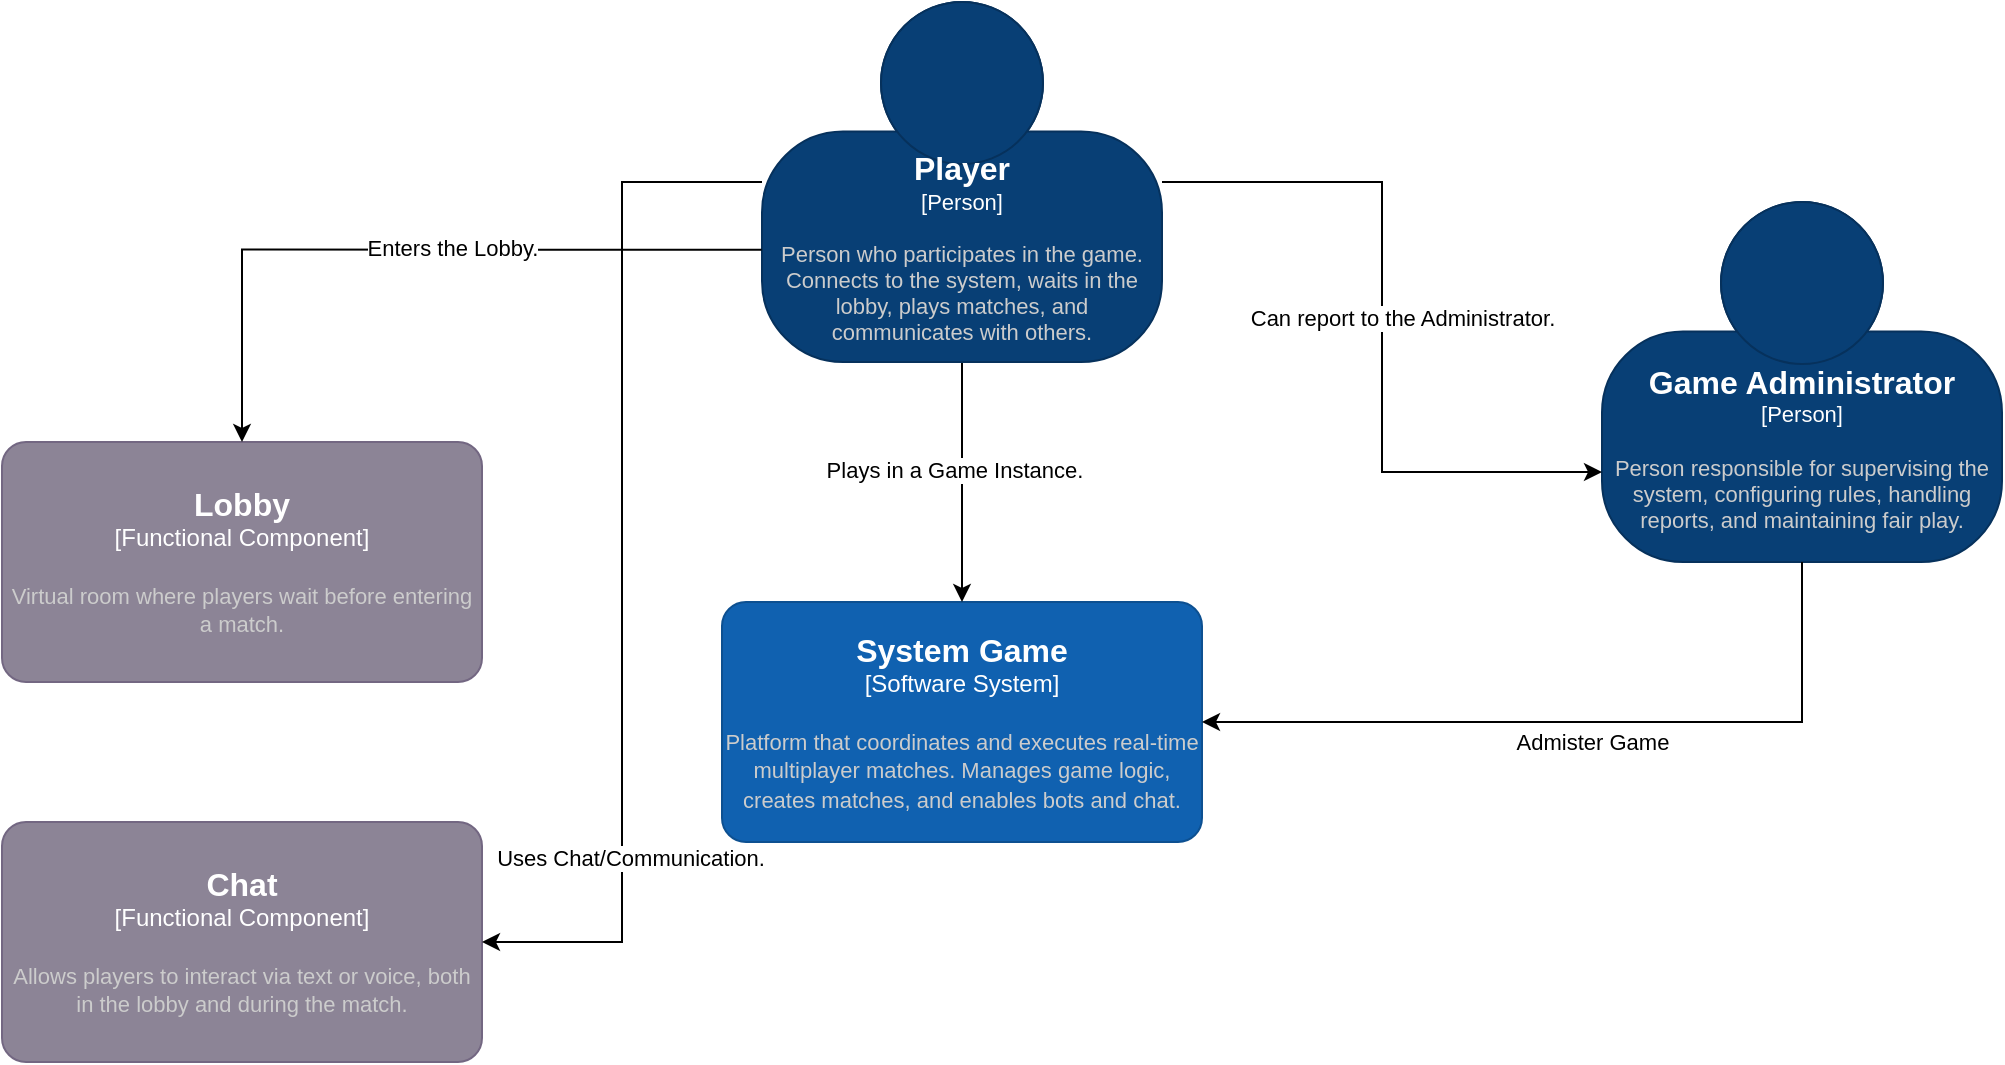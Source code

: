 <mxfile version="27.0.6" pages="3">
  <diagram name="Context" id="tdFp-r5h189jisu1yc5a">
    <mxGraphModel dx="2237" dy="543" grid="1" gridSize="10" guides="1" tooltips="1" connect="1" arrows="1" fold="1" page="1" pageScale="1" pageWidth="850" pageHeight="1100" math="0" shadow="0">
      <root>
        <mxCell id="0" />
        <mxCell id="1" parent="0" />
        <object placeholders="1" c4Name="System Game" c4Type="Software System" c4Description=" Platform that coordinates and executes real-time multiplayer matches. Manages game logic, creates matches, and enables bots and chat." label="&lt;font style=&quot;font-size: 16px&quot;&gt;&lt;b&gt;%c4Name%&lt;/b&gt;&lt;/font&gt;&lt;div&gt;[%c4Type%]&lt;/div&gt;&lt;br&gt;&lt;div&gt;&lt;font style=&quot;font-size: 11px&quot;&gt;&lt;font color=&quot;#cccccc&quot;&gt;%c4Description%&lt;/font&gt;&lt;/div&gt;" id="Qp5PA5rIG6Ey3c_eZ7jM-2">
          <mxCell style="rounded=1;whiteSpace=wrap;html=1;labelBackgroundColor=none;fillColor=#1061B0;fontColor=#ffffff;align=center;arcSize=10;strokeColor=#0D5091;metaEdit=1;resizable=0;points=[[0.25,0,0],[0.5,0,0],[0.75,0,0],[1,0.25,0],[1,0.5,0],[1,0.75,0],[0.75,1,0],[0.5,1,0],[0.25,1,0],[0,0.75,0],[0,0.5,0],[0,0.25,0]];" vertex="1" parent="1">
            <mxGeometry x="-370" y="370" width="240" height="120" as="geometry" />
          </mxCell>
        </object>
        <object placeholders="1" c4Name="Game Administrator" c4Type="Person" c4Description="Person responsible for supervising the system, configuring rules, handling reports, and maintaining fair play." label="&lt;font style=&quot;font-size: 16px&quot;&gt;&lt;b&gt;%c4Name%&lt;/b&gt;&lt;/font&gt;&lt;div&gt;[%c4Type%]&lt;/div&gt;&lt;br&gt;&lt;div&gt;&lt;font style=&quot;font-size: 11px&quot;&gt;&lt;font color=&quot;#cccccc&quot;&gt;%c4Description%&lt;/font&gt;&lt;/div&gt;" id="Qp5PA5rIG6Ey3c_eZ7jM-3">
          <mxCell style="html=1;fontSize=11;dashed=0;whiteSpace=wrap;fillColor=#083F75;strokeColor=#06315C;fontColor=#ffffff;shape=mxgraph.c4.person2;align=center;metaEdit=1;points=[[0.5,0,0],[1,0.5,0],[1,0.75,0],[0.75,1,0],[0.5,1,0],[0.25,1,0],[0,0.75,0],[0,0.5,0]];resizable=0;" vertex="1" parent="1">
            <mxGeometry x="70" y="170" width="200" height="180" as="geometry" />
          </mxCell>
        </object>
        <mxCell id="Qp5PA5rIG6Ey3c_eZ7jM-12" style="edgeStyle=orthogonalEdgeStyle;rounded=0;orthogonalLoop=1;jettySize=auto;html=1;" edge="1" parent="1" source="Qp5PA5rIG6Ey3c_eZ7jM-4" target="Qp5PA5rIG6Ey3c_eZ7jM-2">
          <mxGeometry relative="1" as="geometry" />
        </mxCell>
        <mxCell id="Qp5PA5rIG6Ey3c_eZ7jM-13" value="Plays in a Game Instance." style="edgeLabel;html=1;align=center;verticalAlign=middle;resizable=0;points=[];" vertex="1" connectable="0" parent="Qp5PA5rIG6Ey3c_eZ7jM-12">
          <mxGeometry x="-0.105" y="-4" relative="1" as="geometry">
            <mxPoint as="offset" />
          </mxGeometry>
        </mxCell>
        <object placeholders="1" c4Name="Player " c4Type="Person" c4Description="Person who participates in the game. Connects to the system, waits in the lobby, plays matches, and communicates with others." label="&lt;font style=&quot;font-size: 16px&quot;&gt;&lt;b&gt;%c4Name%&lt;/b&gt;&lt;/font&gt;&lt;div&gt;[%c4Type%]&lt;/div&gt;&lt;br&gt;&lt;div&gt;&lt;font style=&quot;font-size: 11px&quot;&gt;&lt;font color=&quot;#cccccc&quot;&gt;%c4Description%&lt;/font&gt;&lt;/div&gt;" id="Qp5PA5rIG6Ey3c_eZ7jM-4">
          <mxCell style="html=1;fontSize=11;dashed=0;whiteSpace=wrap;fillColor=#083F75;strokeColor=#06315C;fontColor=#ffffff;shape=mxgraph.c4.person2;align=center;metaEdit=1;points=[[0.5,0,0],[1,0.5,0],[1,0.75,0],[0.75,1,0],[0.5,1,0],[0.25,1,0],[0,0.75,0],[0,0.5,0]];resizable=0;" vertex="1" parent="1">
            <mxGeometry x="-350" y="70" width="200" height="180" as="geometry" />
          </mxCell>
        </object>
        <object placeholders="1" c4Name="Lobby" c4Type="Functional Component" c4Description="Virtual room where players wait before entering a match." label="&lt;font style=&quot;font-size: 16px&quot;&gt;&lt;b&gt;%c4Name%&lt;/b&gt;&lt;/font&gt;&lt;div&gt;[%c4Type%]&lt;/div&gt;&lt;br&gt;&lt;div&gt;&lt;font style=&quot;font-size: 11px&quot;&gt;&lt;font color=&quot;#cccccc&quot;&gt;%c4Description%&lt;/font&gt;&lt;/div&gt;" id="Qp5PA5rIG6Ey3c_eZ7jM-6">
          <mxCell style="rounded=1;whiteSpace=wrap;html=1;labelBackgroundColor=none;fillColor=#8C8496;fontColor=#ffffff;align=center;arcSize=10;strokeColor=#736782;metaEdit=1;resizable=0;points=[[0.25,0,0],[0.5,0,0],[0.75,0,0],[1,0.25,0],[1,0.5,0],[1,0.75,0],[0.75,1,0],[0.5,1,0],[0.25,1,0],[0,0.75,0],[0,0.5,0],[0,0.25,0]];" vertex="1" parent="1">
            <mxGeometry x="-730" y="290" width="240" height="120" as="geometry" />
          </mxCell>
        </object>
        <object placeholders="1" c4Name="Chat" c4Type="Functional Component" c4Description="Allows players to interact via text or voice, both in the lobby and during the match." label="&lt;font style=&quot;font-size: 16px&quot;&gt;&lt;b&gt;%c4Name%&lt;/b&gt;&lt;/font&gt;&lt;div&gt;[%c4Type%]&lt;/div&gt;&lt;br&gt;&lt;div&gt;&lt;font style=&quot;font-size: 11px&quot;&gt;&lt;font color=&quot;#cccccc&quot;&gt;%c4Description%&lt;/font&gt;&lt;/div&gt;" id="Qp5PA5rIG6Ey3c_eZ7jM-8">
          <mxCell style="rounded=1;whiteSpace=wrap;html=1;labelBackgroundColor=none;fillColor=#8C8496;fontColor=#ffffff;align=center;arcSize=10;strokeColor=#736782;metaEdit=1;resizable=0;points=[[0.25,0,0],[0.5,0,0],[0.75,0,0],[1,0.25,0],[1,0.5,0],[1,0.75,0],[0.75,1,0],[0.5,1,0],[0.25,1,0],[0,0.75,0],[0,0.5,0],[0,0.25,0]];" vertex="1" parent="1">
            <mxGeometry x="-730" y="480" width="240" height="120" as="geometry" />
          </mxCell>
        </object>
        <mxCell id="Qp5PA5rIG6Ey3c_eZ7jM-10" style="edgeStyle=orthogonalEdgeStyle;rounded=0;orthogonalLoop=1;jettySize=auto;html=1;entryX=0.5;entryY=0;entryDx=0;entryDy=0;entryPerimeter=0;exitX=-0.001;exitY=0.688;exitDx=0;exitDy=0;exitPerimeter=0;" edge="1" parent="1" source="Qp5PA5rIG6Ey3c_eZ7jM-4" target="Qp5PA5rIG6Ey3c_eZ7jM-6">
          <mxGeometry relative="1" as="geometry" />
        </mxCell>
        <mxCell id="Qp5PA5rIG6Ey3c_eZ7jM-11" value="Enters the Lobby." style="edgeLabel;html=1;align=center;verticalAlign=middle;resizable=0;points=[];" vertex="1" connectable="0" parent="Qp5PA5rIG6Ey3c_eZ7jM-10">
          <mxGeometry x="-0.126" y="-1" relative="1" as="geometry">
            <mxPoint as="offset" />
          </mxGeometry>
        </mxCell>
        <mxCell id="Qp5PA5rIG6Ey3c_eZ7jM-14" style="edgeStyle=orthogonalEdgeStyle;rounded=0;orthogonalLoop=1;jettySize=auto;html=1;entryX=1;entryY=0.5;entryDx=0;entryDy=0;entryPerimeter=0;" edge="1" parent="1" source="Qp5PA5rIG6Ey3c_eZ7jM-4" target="Qp5PA5rIG6Ey3c_eZ7jM-8">
          <mxGeometry relative="1" as="geometry" />
        </mxCell>
        <mxCell id="Qp5PA5rIG6Ey3c_eZ7jM-15" value="Uses Chat/Communication." style="edgeLabel;html=1;align=center;verticalAlign=middle;resizable=0;points=[];" vertex="1" connectable="0" parent="Qp5PA5rIG6Ey3c_eZ7jM-14">
          <mxGeometry x="0.331" y="4" relative="1" as="geometry">
            <mxPoint y="62" as="offset" />
          </mxGeometry>
        </mxCell>
        <mxCell id="Qp5PA5rIG6Ey3c_eZ7jM-16" style="edgeStyle=orthogonalEdgeStyle;rounded=0;orthogonalLoop=1;jettySize=auto;html=1;entryX=0;entryY=0.75;entryDx=0;entryDy=0;entryPerimeter=0;" edge="1" parent="1" source="Qp5PA5rIG6Ey3c_eZ7jM-4" target="Qp5PA5rIG6Ey3c_eZ7jM-3">
          <mxGeometry relative="1" as="geometry" />
        </mxCell>
        <mxCell id="Qp5PA5rIG6Ey3c_eZ7jM-18" value="Can report to the Administrator." style="edgeLabel;html=1;align=center;verticalAlign=middle;resizable=0;points=[];" vertex="1" connectable="0" parent="Qp5PA5rIG6Ey3c_eZ7jM-16">
          <mxGeometry x="-0.024" y="-4" relative="1" as="geometry">
            <mxPoint x="14" as="offset" />
          </mxGeometry>
        </mxCell>
        <mxCell id="pCaazdYCUZh8zG-pbGWr-1" style="edgeStyle=orthogonalEdgeStyle;rounded=0;orthogonalLoop=1;jettySize=auto;html=1;entryX=1;entryY=0.5;entryDx=0;entryDy=0;entryPerimeter=0;exitX=0.5;exitY=1;exitDx=0;exitDy=0;exitPerimeter=0;" edge="1" parent="1" source="Qp5PA5rIG6Ey3c_eZ7jM-3" target="Qp5PA5rIG6Ey3c_eZ7jM-2">
          <mxGeometry relative="1" as="geometry">
            <mxPoint y="470" as="sourcePoint" />
            <mxPoint x="190" y="515" as="targetPoint" />
          </mxGeometry>
        </mxCell>
        <mxCell id="pCaazdYCUZh8zG-pbGWr-2" value="Admister Game" style="edgeLabel;html=1;align=center;verticalAlign=middle;resizable=0;points=[];" vertex="1" connectable="0" parent="pCaazdYCUZh8zG-pbGWr-1">
          <mxGeometry x="-0.024" y="-4" relative="1" as="geometry">
            <mxPoint y="14" as="offset" />
          </mxGeometry>
        </mxCell>
      </root>
    </mxGraphModel>
  </diagram>
  <diagram id="5NeZa7SKJJiaQeNtVQiA" name="Container">
    <mxGraphModel dx="3723" dy="2226" grid="1" gridSize="10" guides="1" tooltips="1" connect="1" arrows="1" fold="1" page="1" pageScale="1" pageWidth="850" pageHeight="1100" math="0" shadow="0">
      <root>
        <mxCell id="0" />
        <mxCell id="1" parent="0" />
        <mxCell id="ZapjW1a7NOS9grZ45Af6-4" style="edgeStyle=orthogonalEdgeStyle;rounded=0;orthogonalLoop=1;jettySize=auto;html=1;startArrow=classicThin;startFill=1;" edge="1" parent="1" source="IX5bMNlyMRU8YPnyeyxg-1" target="IX5bMNlyMRU8YPnyeyxg-4">
          <mxGeometry relative="1" as="geometry" />
        </mxCell>
        <object placeholders="1" c4Name="Game Client" c4Type="Container" c4Technology="Flutter" c4Description="Application players use to play, view state, send actions, and chat." label="&lt;font style=&quot;font-size: 16px&quot;&gt;&lt;b&gt;%c4Name%&lt;/b&gt;&lt;/font&gt;&lt;div&gt;[%c4Type%:&amp;nbsp;%c4Technology%]&lt;/div&gt;&lt;br&gt;&lt;div&gt;&lt;font style=&quot;font-size: 11px&quot;&gt;&lt;font color=&quot;#E6E6E6&quot;&gt;%c4Description%&lt;/font&gt;&lt;/div&gt;" id="IX5bMNlyMRU8YPnyeyxg-1">
          <mxCell style="shape=mxgraph.c4.webBrowserContainer2;whiteSpace=wrap;html=1;boundedLbl=1;rounded=0;labelBackgroundColor=none;strokeColor=#118ACD;fillColor=#23A2D9;strokeColor=#118ACD;strokeColor2=#0E7DAD;fontSize=12;fontColor=#ffffff;align=center;metaEdit=1;points=[[0.5,0,0],[1,0.25,0],[1,0.5,0],[1,0.75,0],[0.5,1,0],[0,0.75,0],[0,0.5,0],[0,0.25,0]];resizable=0;" vertex="1" parent="1">
            <mxGeometry x="80" y="170" width="240" height="160" as="geometry" />
          </mxCell>
        </object>
        <mxCell id="ZapjW1a7NOS9grZ45Af6-8" style="edgeStyle=orthogonalEdgeStyle;rounded=0;orthogonalLoop=1;jettySize=auto;html=1;startArrow=classicThin;startFill=1;exitX=0.75;exitY=1;exitDx=0;exitDy=0;exitPerimeter=0;" edge="1" parent="1" source="IX5bMNlyMRU8YPnyeyxg-2" target="ZapjW1a7NOS9grZ45Af6-7">
          <mxGeometry relative="1" as="geometry" />
        </mxCell>
        <mxCell id="ZapjW1a7NOS9grZ45Af6-9" value="" style="edgeStyle=orthogonalEdgeStyle;rounded=0;orthogonalLoop=1;jettySize=auto;html=1;" edge="1" parent="1" source="IX5bMNlyMRU8YPnyeyxg-2" target="IX5bMNlyMRU8YPnyeyxg-5">
          <mxGeometry relative="1" as="geometry" />
        </mxCell>
        <mxCell id="D610-kD6f9bel3OCOzma-10" value="&lt;span style=&quot;color: rgba(0, 0, 0, 0); font-family: monospace; font-size: 0px; text-align: start; background-color: rgb(27, 29, 30);&quot;&gt;%3CmxGraphModel%3E%3Croot%3E%3CmxCell%20id%3D%220%22%2F%3E%3CmxCell%20id%3D%221%22%20parent%3D%220%22%2F%3E%3CmxCell%20id%3D%222%22%20value%3D%22HTTPS%22%20style%3D%22edgeLabel%3Bhtml%3D1%3Balign%3Dcenter%3BverticalAlign%3Dmiddle%3Bresizable%3D0%3Bpoints%3D%5B%5D%3B%22%20vertex%3D%221%22%20connectable%3D%220%22%20parent%3D%221%22%3E%3CmxGeometry%20x%3D%22689.545%22%20y%3D%22357%22%20as%3D%22geometry%22%2F%3E%3C%2FmxCell%3E%3C%2Froot%3E%3C%2FmxGraphModel%3E&lt;/span&gt;" style="edgeLabel;html=1;align=center;verticalAlign=middle;resizable=0;points=[];" vertex="1" connectable="0" parent="ZapjW1a7NOS9grZ45Af6-9">
          <mxGeometry x="-0.072" y="-3" relative="1" as="geometry">
            <mxPoint as="offset" />
          </mxGeometry>
        </mxCell>
        <mxCell id="HX_aWGoa9BPQ3LZDzOW3-9" style="edgeStyle=orthogonalEdgeStyle;rounded=0;orthogonalLoop=1;jettySize=auto;html=1;startArrow=classic;startFill=1;" edge="1" parent="1" source="IX5bMNlyMRU8YPnyeyxg-2" target="HX_aWGoa9BPQ3LZDzOW3-6">
          <mxGeometry relative="1" as="geometry" />
        </mxCell>
        <object placeholders="1" c4Name="Game Backend" c4Type="Container" c4Technology=".NET Core / Node.js" c4Description=" Central service handling game logic, matchmaking, match control, and player state." label="&lt;font style=&quot;font-size: 16px&quot;&gt;&lt;b&gt;%c4Name%&lt;/b&gt;&lt;/font&gt;&lt;div&gt;[%c4Type%: %c4Technology%]&lt;/div&gt;&lt;br&gt;&lt;div&gt;&lt;font style=&quot;font-size: 11px&quot;&gt;&lt;font color=&quot;#E6E6E6&quot;&gt;%c4Description%&lt;/font&gt;&lt;/div&gt;" id="IX5bMNlyMRU8YPnyeyxg-2">
          <mxCell style="rounded=1;whiteSpace=wrap;html=1;fontSize=11;labelBackgroundColor=none;fillColor=#23A2D9;fontColor=#ffffff;align=center;arcSize=10;strokeColor=#0E7DAD;metaEdit=1;resizable=0;points=[[0.25,0,0],[0.5,0,0],[0.75,0,0],[1,0.25,0],[1,0.5,0],[1,0.75,0],[0.75,1,0],[0.5,1,0],[0.25,1,0],[0,0.75,0],[0,0.5,0],[0,0.25,0]];" vertex="1" parent="1">
            <mxGeometry x="390" y="430" width="240" height="120" as="geometry" />
          </mxCell>
        </object>
        <mxCell id="zd24n4EAljH4RlhudZIa-2" value="" style="edgeStyle=orthogonalEdgeStyle;rounded=0;orthogonalLoop=1;jettySize=auto;html=1;" edge="1" parent="1" source="IX5bMNlyMRU8YPnyeyxg-3" target="zd24n4EAljH4RlhudZIa-1">
          <mxGeometry relative="1" as="geometry" />
        </mxCell>
        <object placeholders="1" c4Name="Matchmaking Service" c4Type="Container" c4Technology="Go / Node.js" c4Description="Groups players into matches using level, region, and state logic." label="&lt;font style=&quot;font-size: 16px&quot;&gt;&lt;b&gt;%c4Name%&lt;/b&gt;&lt;/font&gt;&lt;div&gt;[%c4Type%:&amp;nbsp;%c4Technology%]&lt;/div&gt;&lt;br&gt;&lt;div&gt;&lt;font style=&quot;font-size: 11px&quot;&gt;&lt;font color=&quot;#E6E6E6&quot;&gt;%c4Description%&lt;/font&gt;&lt;/div&gt;" id="IX5bMNlyMRU8YPnyeyxg-3">
          <mxCell style="shape=hexagon;size=50;perimeter=hexagonPerimeter2;whiteSpace=wrap;html=1;fixedSize=1;rounded=1;labelBackgroundColor=none;fillColor=#23A2D9;fontSize=12;fontColor=#ffffff;align=center;strokeColor=#0E7DAD;metaEdit=1;points=[[0.5,0,0],[1,0.25,0],[1,0.5,0],[1,0.75,0],[0.5,1,0],[0,0.75,0],[0,0.5,0],[0,0.25,0]];resizable=0;" vertex="1" parent="1">
            <mxGeometry x="690" y="190" width="200" height="170" as="geometry" />
          </mxCell>
        </object>
        <mxCell id="ZapjW1a7NOS9grZ45Af6-5" style="edgeStyle=orthogonalEdgeStyle;rounded=0;orthogonalLoop=1;jettySize=auto;html=1;startArrow=classicThin;startFill=1;" edge="1" parent="1" source="IX5bMNlyMRU8YPnyeyxg-4" target="IX5bMNlyMRU8YPnyeyxg-2">
          <mxGeometry relative="1" as="geometry" />
        </mxCell>
        <object placeholders="1" c4Name="WebSocket Gateway" c4Type="Container" c4Technology="WebSocket " c4Description=" Routes all incoming calls to the appropriate backend service." label="&lt;font style=&quot;font-size: 16px&quot;&gt;&lt;b&gt;%c4Name%&lt;/b&gt;&lt;/font&gt;&lt;div&gt;[%c4Type%:&amp;nbsp;%c4Technology%]&lt;/div&gt;&lt;br&gt;&lt;div&gt;&lt;font style=&quot;font-size: 11px&quot;&gt;&lt;font color=&quot;#E6E6E6&quot;&gt;%c4Description%&lt;/font&gt;&lt;/div&gt;" id="IX5bMNlyMRU8YPnyeyxg-4">
          <mxCell style="shape=cylinder3;size=15;direction=south;whiteSpace=wrap;html=1;boundedLbl=1;rounded=0;labelBackgroundColor=none;fillColor=#23A2D9;fontSize=12;fontColor=#ffffff;align=center;strokeColor=#0E7DAD;metaEdit=1;points=[[0.5,0,0],[1,0.25,0],[1,0.5,0],[1,0.75,0],[0.5,1,0],[0,0.75,0],[0,0.5,0],[0,0.25,0]];resizable=0;" vertex="1" parent="1">
            <mxGeometry x="80" y="430" width="240" height="120" as="geometry" />
          </mxCell>
        </object>
        <object placeholders="1" c4Name="Bot Engine" c4Type="Container" c4Technology="Python" c4Description="Controls bots (automated players) when humans are missing." label="&lt;font style=&quot;font-size: 16px&quot;&gt;&lt;b&gt;%c4Name%&lt;/b&gt;&lt;/font&gt;&lt;div&gt;[%c4Type%: %c4Technology%]&lt;/div&gt;&lt;br&gt;&lt;div&gt;&lt;font style=&quot;font-size: 11px&quot;&gt;&lt;font color=&quot;#E6E6E6&quot;&gt;%c4Description%&lt;/font&gt;&lt;/div&gt;" id="IX5bMNlyMRU8YPnyeyxg-5">
          <mxCell style="rounded=1;whiteSpace=wrap;html=1;fontSize=11;labelBackgroundColor=none;fillColor=#23A2D9;fontColor=#ffffff;align=center;arcSize=10;strokeColor=#0E7DAD;metaEdit=1;resizable=0;points=[[0.25,0,0],[0.5,0,0],[0.75,0,0],[1,0.25,0],[1,0.5,0],[1,0.75,0],[0.75,1,0],[0.5,1,0],[0.25,1,0],[0,0.75,0],[0,0.5,0],[0,0.25,0]];" vertex="1" parent="1">
            <mxGeometry x="790" y="430" width="240" height="120" as="geometry" />
          </mxCell>
        </object>
        <object placeholders="1" c4Name="Admin Panel" c4Type="Container" c4Technology="Angular" c4Description="Admin tool to inspect players, apply penalties, and view statistics." label="&lt;font style=&quot;font-size: 16px&quot;&gt;&lt;b&gt;%c4Name%&lt;/b&gt;&lt;/font&gt;&lt;div&gt;[%c4Type%:&amp;nbsp;%c4Technology%]&lt;/div&gt;&lt;br&gt;&lt;div&gt;&lt;font style=&quot;font-size: 11px&quot;&gt;&lt;font color=&quot;#E6E6E6&quot;&gt;%c4Description%&lt;/font&gt;&lt;/div&gt;" id="IX5bMNlyMRU8YPnyeyxg-7">
          <mxCell style="shape=mxgraph.c4.webBrowserContainer2;whiteSpace=wrap;html=1;boundedLbl=1;rounded=0;labelBackgroundColor=none;strokeColor=#118ACD;fillColor=#23A2D9;strokeColor=#118ACD;strokeColor2=#0E7DAD;fontSize=12;fontColor=#ffffff;align=center;metaEdit=1;points=[[0.5,0,0],[1,0.25,0],[1,0.5,0],[1,0.75,0],[0.5,1,0],[0,0.75,0],[0,0.5,0],[0,0.25,0]];resizable=0;" vertex="1" parent="1">
            <mxGeometry x="380" y="170" width="240" height="160" as="geometry" />
          </mxCell>
        </object>
        <mxCell id="ZapjW1a7NOS9grZ45Af6-2" style="edgeStyle=orthogonalEdgeStyle;rounded=0;orthogonalLoop=1;jettySize=auto;html=1;" edge="1" parent="1" source="KYgIrCJHeJg1qZsUyoQP-1" target="IX5bMNlyMRU8YPnyeyxg-1">
          <mxGeometry relative="1" as="geometry" />
        </mxCell>
        <object placeholders="1" c4Name="Player " c4Type="Person" c4Description="Person who participates in the game. Connects to the system, waits in the lobby, plays matches, and communicates with others." label="&lt;font style=&quot;font-size: 16px&quot;&gt;&lt;b&gt;%c4Name%&lt;/b&gt;&lt;/font&gt;&lt;div&gt;[%c4Type%]&lt;/div&gt;&lt;br&gt;&lt;div&gt;&lt;font style=&quot;font-size: 11px&quot;&gt;&lt;font color=&quot;#cccccc&quot;&gt;%c4Description%&lt;/font&gt;&lt;/div&gt;" id="KYgIrCJHeJg1qZsUyoQP-1">
          <mxCell style="html=1;fontSize=11;dashed=0;whiteSpace=wrap;fillColor=#083F75;strokeColor=#06315C;fontColor=#ffffff;shape=mxgraph.c4.person2;align=center;metaEdit=1;points=[[0.5,0,0],[1,0.5,0],[1,0.75,0],[0.75,1,0],[0.5,1,0],[0.25,1,0],[0,0.75,0],[0,0.5,0]];resizable=0;" vertex="1" parent="1">
            <mxGeometry x="100" y="-70" width="200" height="180" as="geometry" />
          </mxCell>
        </object>
        <mxCell id="ZapjW1a7NOS9grZ45Af6-3" style="edgeStyle=orthogonalEdgeStyle;rounded=0;orthogonalLoop=1;jettySize=auto;html=1;" edge="1" parent="1" source="ZapjW1a7NOS9grZ45Af6-1" target="IX5bMNlyMRU8YPnyeyxg-7">
          <mxGeometry relative="1" as="geometry" />
        </mxCell>
        <object placeholders="1" c4Name="Game Administrator" c4Type="Person" c4Description="Person responsible for supervising the system, configuring rules, handling reports, and maintaining fair play." label="&lt;font style=&quot;font-size: 16px&quot;&gt;&lt;b&gt;%c4Name%&lt;/b&gt;&lt;/font&gt;&lt;div&gt;[%c4Type%]&lt;/div&gt;&lt;br&gt;&lt;div&gt;&lt;font style=&quot;font-size: 11px&quot;&gt;&lt;font color=&quot;#cccccc&quot;&gt;%c4Description%&lt;/font&gt;&lt;/div&gt;" id="ZapjW1a7NOS9grZ45Af6-1">
          <mxCell style="html=1;fontSize=11;dashed=0;whiteSpace=wrap;fillColor=#083F75;strokeColor=#06315C;fontColor=#ffffff;shape=mxgraph.c4.person2;align=center;metaEdit=1;points=[[0.5,0,0],[1,0.5,0],[1,0.75,0],[0.75,1,0],[0.5,1,0],[0.25,1,0],[0,0.75,0],[0,0.5,0]];resizable=0;" vertex="1" parent="1">
            <mxGeometry x="400" y="-70" width="200" height="180" as="geometry" />
          </mxCell>
        </object>
        <mxCell id="U54NRGwgnugBrDAU579B-3" style="edgeStyle=orthogonalEdgeStyle;rounded=0;orthogonalLoop=1;jettySize=auto;html=1;" edge="1" parent="1" source="ZapjW1a7NOS9grZ45Af6-6" target="U54NRGwgnugBrDAU579B-2">
          <mxGeometry relative="1" as="geometry" />
        </mxCell>
        <object placeholders="1" c4Name="Communication Services" c4Type="Container" c4Technology="Go / Node.js" c4Description=" Allows real-time communication via text or voice among players." label="&lt;font style=&quot;font-size: 16px&quot;&gt;&lt;b&gt;%c4Name%&lt;/b&gt;&lt;/font&gt;&lt;div&gt;[%c4Type%:&amp;nbsp;%c4Technology%]&lt;/div&gt;&lt;br&gt;&lt;div&gt;&lt;font style=&quot;font-size: 11px&quot;&gt;&lt;font color=&quot;#E6E6E6&quot;&gt;%c4Description%&lt;/font&gt;&lt;/div&gt;" id="ZapjW1a7NOS9grZ45Af6-6">
          <mxCell style="shape=hexagon;size=50;perimeter=hexagonPerimeter2;whiteSpace=wrap;html=1;fixedSize=1;rounded=1;labelBackgroundColor=none;fillColor=#23A2D9;fontSize=12;fontColor=#ffffff;align=center;strokeColor=#0E7DAD;metaEdit=1;points=[[0.5,0,0],[1,0.25,0],[1,0.5,0],[1,0.75,0],[0.5,1,0],[0,0.75,0],[0,0.5,0],[0,0.25,0]];resizable=0;" vertex="1" parent="1">
            <mxGeometry x="860" y="595" width="200" height="170" as="geometry" />
          </mxCell>
        </object>
        <mxCell id="ZapjW1a7NOS9grZ45Af6-13" style="edgeStyle=orthogonalEdgeStyle;rounded=0;orthogonalLoop=1;jettySize=auto;html=1;startArrow=classicThin;startFill=1;" edge="1" parent="1" source="ZapjW1a7NOS9grZ45Af6-7" target="ZapjW1a7NOS9grZ45Af6-6">
          <mxGeometry relative="1" as="geometry" />
        </mxCell>
        <object placeholders="1" c4Name="WebSocket Comunnication" c4Type="Container" c4Technology="WebSocket " c4Description=" Routes all incoming calls to the appropriate backend service." label="&lt;font style=&quot;font-size: 16px&quot;&gt;&lt;b&gt;%c4Name%&lt;/b&gt;&lt;/font&gt;&lt;div&gt;[%c4Type%:&amp;nbsp;%c4Technology%]&lt;/div&gt;&lt;br&gt;&lt;div&gt;&lt;font style=&quot;font-size: 11px&quot;&gt;&lt;font color=&quot;#E6E6E6&quot;&gt;%c4Description%&lt;/font&gt;&lt;/div&gt;" id="ZapjW1a7NOS9grZ45Af6-7">
          <mxCell style="shape=cylinder3;size=15;direction=south;whiteSpace=wrap;html=1;boundedLbl=1;rounded=0;labelBackgroundColor=none;fillColor=#23A2D9;fontSize=12;fontColor=#ffffff;align=center;strokeColor=#0E7DAD;metaEdit=1;points=[[0.5,0,0],[1,0.25,0],[1,0.5,0],[1,0.75,0],[0.5,1,0],[0,0.75,0],[0,0.5,0],[0,0.25,0]];resizable=0;" vertex="1" parent="1">
            <mxGeometry x="540" y="620" width="240" height="120" as="geometry" />
          </mxCell>
        </object>
        <mxCell id="ZapjW1a7NOS9grZ45Af6-10" style="edgeStyle=orthogonalEdgeStyle;rounded=0;orthogonalLoop=1;jettySize=auto;html=1;entryX=0.25;entryY=0;entryDx=0;entryDy=0;entryPerimeter=0;" edge="1" parent="1" source="IX5bMNlyMRU8YPnyeyxg-7" target="IX5bMNlyMRU8YPnyeyxg-2">
          <mxGeometry relative="1" as="geometry" />
        </mxCell>
        <mxCell id="D610-kD6f9bel3OCOzma-8" value="&lt;span style=&quot;color: rgba(0, 0, 0, 0); font-family: monospace; font-size: 0px; text-align: start; background-color: rgb(27, 29, 30);&quot;&gt;%3CmxGraphModel%3E%3Croot%3E%3CmxCell%20id%3D%220%22%2F%3E%3CmxCell%20id%3D%221%22%20parent%3D%220%22%2F%3E%3CmxCell%20id%3D%222%22%20value%3D%22HTTPS%22%20style%3D%22edgeLabel%3Bhtml%3D1%3Balign%3Dcenter%3BverticalAlign%3Dmiddle%3Bresizable%3D0%3Bpoints%3D%5B%5D%3B%22%20vertex%3D%221%22%20connectable%3D%220%22%20parent%3D%221%22%3E%3CmxGeometry%20x%3D%22689.238%22%20y%3D%22357.0%22%20as%3D%22geometry%22%2F%3E%3C%2FmxCell%3E%3C%2Froot%3E%3C%2FmxGraphModel%3E&lt;/span&gt;" style="edgeLabel;html=1;align=center;verticalAlign=middle;resizable=0;points=[];" vertex="1" connectable="0" parent="ZapjW1a7NOS9grZ45Af6-10">
          <mxGeometry x="-0.013" y="2" relative="1" as="geometry">
            <mxPoint as="offset" />
          </mxGeometry>
        </mxCell>
        <mxCell id="ZapjW1a7NOS9grZ45Af6-11" style="edgeStyle=orthogonalEdgeStyle;rounded=0;orthogonalLoop=1;jettySize=auto;html=1;entryX=0.75;entryY=0;entryDx=0;entryDy=0;entryPerimeter=0;exitX=0;exitY=0.5;exitDx=0;exitDy=0;exitPerimeter=0;" edge="1" parent="1" source="IX5bMNlyMRU8YPnyeyxg-3" target="IX5bMNlyMRU8YPnyeyxg-2">
          <mxGeometry relative="1" as="geometry">
            <Array as="points">
              <mxPoint x="670" y="265" />
              <mxPoint x="670" y="360" />
              <mxPoint x="570" y="360" />
            </Array>
          </mxGeometry>
        </mxCell>
        <mxCell id="D610-kD6f9bel3OCOzma-7" value="HTTPS" style="edgeLabel;html=1;align=center;verticalAlign=middle;resizable=0;points=[];" vertex="1" connectable="0" parent="ZapjW1a7NOS9grZ45Af6-11">
          <mxGeometry x="0.041" y="-3" relative="1" as="geometry">
            <mxPoint x="-21" y="13" as="offset" />
          </mxGeometry>
        </mxCell>
        <object placeholders="1" c4Name="Communication DB" c4Type="Container" c4Technology="MongoDB " c4Description="Storage Message" label="&lt;font style=&quot;font-size: 16px&quot;&gt;&lt;b&gt;%c4Name%&lt;/b&gt;&lt;/font&gt;&lt;div&gt;[%c4Type%:&amp;nbsp;%c4Technology%]&lt;/div&gt;&lt;br&gt;&lt;div&gt;&lt;font style=&quot;font-size: 11px&quot;&gt;&lt;font color=&quot;#E6E6E6&quot;&gt;%c4Description%&lt;/font&gt;&lt;/div&gt;" id="U54NRGwgnugBrDAU579B-2">
          <mxCell style="shape=cylinder3;size=15;whiteSpace=wrap;html=1;boundedLbl=1;rounded=0;labelBackgroundColor=none;fillColor=#23A2D9;fontSize=12;fontColor=#ffffff;align=center;strokeColor=#0E7DAD;metaEdit=1;points=[[0.5,0,0],[1,0.25,0],[1,0.5,0],[1,0.75,0],[0.5,1,0],[0,0.75,0],[0,0.5,0],[0,0.25,0]];resizable=0;" vertex="1" parent="1">
            <mxGeometry x="840" y="810" width="240" height="120" as="geometry" />
          </mxCell>
        </object>
        <object placeholders="1" c4Name="Game DB" c4Type="Container" c4Technology="PostgreSQL " c4Description="Storage Game&#xa;" label="&lt;font style=&quot;font-size: 16px&quot;&gt;&lt;b&gt;%c4Name%&lt;/b&gt;&lt;/font&gt;&lt;div&gt;[%c4Type%:&amp;nbsp;%c4Technology%]&lt;/div&gt;&lt;br&gt;&lt;div&gt;&lt;font style=&quot;font-size: 11px&quot;&gt;&lt;font color=&quot;#E6E6E6&quot;&gt;%c4Description%&lt;/font&gt;&lt;/div&gt;" id="U54NRGwgnugBrDAU579B-4">
          <mxCell style="shape=cylinder3;size=15;whiteSpace=wrap;html=1;boundedLbl=1;rounded=0;labelBackgroundColor=none;fillColor=#23A2D9;fontSize=12;fontColor=#ffffff;align=center;strokeColor=#0E7DAD;metaEdit=1;points=[[0.5,0,0],[1,0.25,0],[1,0.5,0],[1,0.75,0],[0.5,1,0],[0,0.75,0],[0,0.5,0],[0,0.25,0]];resizable=0;" vertex="1" parent="1">
            <mxGeometry x="80" y="620" width="240" height="120" as="geometry" />
          </mxCell>
        </object>
        <mxCell id="U54NRGwgnugBrDAU579B-5" style="edgeStyle=orthogonalEdgeStyle;rounded=0;orthogonalLoop=1;jettySize=auto;html=1;entryX=1;entryY=0.5;entryDx=0;entryDy=0;entryPerimeter=0;exitX=0.25;exitY=1;exitDx=0;exitDy=0;exitPerimeter=0;" edge="1" parent="1" source="IX5bMNlyMRU8YPnyeyxg-2" target="U54NRGwgnugBrDAU579B-4">
          <mxGeometry relative="1" as="geometry" />
        </mxCell>
        <mxCell id="D610-kD6f9bel3OCOzma-6" value="" style="edgeStyle=orthogonalEdgeStyle;rounded=0;orthogonalLoop=1;jettySize=auto;html=1;" edge="1" parent="1" source="D610-kD6f9bel3OCOzma-2" target="D610-kD6f9bel3OCOzma-4">
          <mxGeometry relative="1" as="geometry" />
        </mxCell>
        <object placeholders="1" c4Name="Authentications Service" c4Type="Container" c4Technology=".NET Core" c4Description="It is responsible for managing the login and handling a single session per user." label="&lt;font style=&quot;font-size: 15px&quot;&gt;&lt;b&gt;%c4Name%&lt;/b&gt;&lt;/font&gt;&lt;div&gt;[%c4Type%:&amp;nbsp;%c4Technology%]&lt;/div&gt;&lt;br&gt;&lt;div&gt;&lt;font style=&quot;font-size: 11px&quot;&gt;&lt;font color=&quot;#E6E6E6&quot;&gt;%c4Description%&lt;/font&gt;&lt;/div&gt;" id="D610-kD6f9bel3OCOzma-2">
          <mxCell style="shape=hexagon;size=50;perimeter=hexagonPerimeter2;whiteSpace=wrap;html=1;fixedSize=1;rounded=1;labelBackgroundColor=none;fillColor=#23A2D9;fontSize=12;fontColor=#ffffff;align=center;strokeColor=#0E7DAD;metaEdit=1;points=[[0.5,0,0],[1,0.25,0],[1,0.5,0],[1,0.75,0],[0.5,1,0],[0,0.75,0],[0,0.5,0],[0,0.25,0]];resizable=0;" vertex="1" parent="1">
            <mxGeometry x="-230" y="405" width="200" height="170" as="geometry" />
          </mxCell>
        </object>
        <mxCell id="D610-kD6f9bel3OCOzma-3" style="edgeStyle=orthogonalEdgeStyle;rounded=0;orthogonalLoop=1;jettySize=auto;html=1;entryX=0.5;entryY=1;entryDx=0;entryDy=0;entryPerimeter=0;startArrow=classic;startFill=1;" edge="1" parent="1" source="D610-kD6f9bel3OCOzma-2" target="IX5bMNlyMRU8YPnyeyxg-4">
          <mxGeometry relative="1" as="geometry" />
        </mxCell>
        <object placeholders="1" c4Name="Authentication DB" c4Type="Container" c4Technology="SQL Server" c4Description="Storage User And Session" label="&lt;font style=&quot;font-size: 16px&quot;&gt;&lt;b&gt;%c4Name%&lt;/b&gt;&lt;/font&gt;&lt;div&gt;[%c4Type%:&amp;nbsp;%c4Technology%]&lt;/div&gt;&lt;br&gt;&lt;div&gt;&lt;font style=&quot;font-size: 11px&quot;&gt;&lt;font color=&quot;#E6E6E6&quot;&gt;%c4Description%&lt;/font&gt;&lt;/div&gt;" id="D610-kD6f9bel3OCOzma-4">
          <mxCell style="shape=cylinder3;size=15;whiteSpace=wrap;html=1;boundedLbl=1;rounded=0;labelBackgroundColor=none;fillColor=#23A2D9;fontSize=12;fontColor=#ffffff;align=center;strokeColor=#0E7DAD;metaEdit=1;points=[[0.5,0,0],[1,0.25,0],[1,0.5,0],[1,0.75,0],[0.5,1,0],[0,0.75,0],[0,0.5,0],[0,0.25,0]];resizable=0;" vertex="1" parent="1">
            <mxGeometry x="-250" y="620" width="240" height="120" as="geometry" />
          </mxCell>
        </object>
        <mxCell id="D610-kD6f9bel3OCOzma-9" value="HTTPS" style="edgeLabel;html=1;align=center;verticalAlign=middle;resizable=0;points=[];" vertex="1" connectable="0" parent="1">
          <mxGeometry x="480" y="390" as="geometry" />
        </mxCell>
        <mxCell id="D610-kD6f9bel3OCOzma-11" value="HTTPS" style="edgeLabel;html=1;align=center;verticalAlign=middle;resizable=0;points=[];" vertex="1" connectable="0" parent="1">
          <mxGeometry x="710" y="500" as="geometry" />
        </mxCell>
        <mxCell id="HX_aWGoa9BPQ3LZDzOW3-2" style="edgeStyle=orthogonalEdgeStyle;rounded=0;orthogonalLoop=1;jettySize=auto;html=1;" edge="1" parent="1" source="HX_aWGoa9BPQ3LZDzOW3-3" target="HX_aWGoa9BPQ3LZDzOW3-4">
          <mxGeometry relative="1" as="geometry" />
        </mxCell>
        <mxCell id="HX_aWGoa9BPQ3LZDzOW3-7" value="" style="edgeStyle=orthogonalEdgeStyle;rounded=0;orthogonalLoop=1;jettySize=auto;html=1;startArrow=classic;startFill=1;" edge="1" parent="1" source="HX_aWGoa9BPQ3LZDzOW3-3" target="HX_aWGoa9BPQ3LZDzOW3-6">
          <mxGeometry relative="1" as="geometry" />
        </mxCell>
        <object placeholders="1" c4Name="Score Service" c4Type="Container" c4Technology="Go / Node.js" c4Description=" Allows save the state into game actual." label="&lt;font style=&quot;font-size: 16px&quot;&gt;&lt;b&gt;%c4Name%&lt;/b&gt;&lt;/font&gt;&lt;div&gt;[%c4Type%:&amp;nbsp;%c4Technology%]&lt;/div&gt;&lt;br&gt;&lt;div&gt;&lt;font style=&quot;font-size: 11px&quot;&gt;&lt;font color=&quot;#E6E6E6&quot;&gt;%c4Description%&lt;/font&gt;&lt;/div&gt;" id="HX_aWGoa9BPQ3LZDzOW3-3">
          <mxCell style="shape=hexagon;size=50;perimeter=hexagonPerimeter2;whiteSpace=wrap;html=1;fixedSize=1;rounded=1;labelBackgroundColor=none;fillColor=#23A2D9;fontSize=12;fontColor=#ffffff;align=center;strokeColor=#0E7DAD;metaEdit=1;points=[[0.5,0,0],[1,0.25,0],[1,0.5,0],[1,0.75,0],[0.5,1,0],[0,0.75,0],[0,0.5,0],[0,0.25,0]];resizable=0;" vertex="1" parent="1">
            <mxGeometry x="60" y="760" width="200" height="170" as="geometry" />
          </mxCell>
        </object>
        <object placeholders="1" c4Name="Score DB" c4Type="Container" c4Technology="Redis" c4Description="Storage Score" label="&lt;font style=&quot;font-size: 16px&quot;&gt;&lt;b&gt;%c4Name%&lt;/b&gt;&lt;/font&gt;&lt;div&gt;[%c4Type%:&amp;nbsp;%c4Technology%]&lt;/div&gt;&lt;br&gt;&lt;div&gt;&lt;font style=&quot;font-size: 11px&quot;&gt;&lt;font color=&quot;#E6E6E6&quot;&gt;%c4Description%&lt;/font&gt;&lt;/div&gt;" id="HX_aWGoa9BPQ3LZDzOW3-4">
          <mxCell style="shape=cylinder3;size=15;whiteSpace=wrap;html=1;boundedLbl=1;rounded=0;labelBackgroundColor=none;fillColor=#23A2D9;fontSize=12;fontColor=#ffffff;align=center;strokeColor=#0E7DAD;metaEdit=1;points=[[0.5,0,0],[1,0.25,0],[1,0.5,0],[1,0.75,0],[0.5,1,0],[0,0.75,0],[0,0.5,0],[0,0.25,0]];resizable=0;" vertex="1" parent="1">
            <mxGeometry x="-250" y="785" width="240" height="120" as="geometry" />
          </mxCell>
        </object>
        <object placeholders="1" c4Name="WebSocket Comunnication" c4Type="Container" c4Technology="WebSocket " c4Description=" Routes all incoming calls to the appropriate backend service." label="&lt;font style=&quot;font-size: 16px&quot;&gt;&lt;b&gt;%c4Name%&lt;/b&gt;&lt;/font&gt;&lt;div&gt;[%c4Type%:&amp;nbsp;%c4Technology%]&lt;/div&gt;&lt;br&gt;&lt;div&gt;&lt;font style=&quot;font-size: 11px&quot;&gt;&lt;font color=&quot;#E6E6E6&quot;&gt;%c4Description%&lt;/font&gt;&lt;/div&gt;" id="HX_aWGoa9BPQ3LZDzOW3-6">
          <mxCell style="shape=cylinder3;size=15;direction=south;whiteSpace=wrap;html=1;boundedLbl=1;rounded=0;labelBackgroundColor=none;fillColor=#23A2D9;fontSize=12;fontColor=#ffffff;align=center;strokeColor=#0E7DAD;metaEdit=1;points=[[0.5,0,0],[1,0.25,0],[1,0.5,0],[1,0.75,0],[0.5,1,0],[0,0.75,0],[0,0.5,0],[0,0.25,0]];resizable=0;" vertex="1" parent="1">
            <mxGeometry x="340" y="760" width="240" height="120" as="geometry" />
          </mxCell>
        </object>
        <object placeholders="1" c4Name="Matchmaking DB" c4Type="Container" c4Technology="MongoDB " c4Description="Storage Matchmaking " label="&lt;font style=&quot;font-size: 16px&quot;&gt;&lt;b&gt;%c4Name%&lt;/b&gt;&lt;/font&gt;&lt;div&gt;[%c4Type%:&amp;nbsp;%c4Technology%]&lt;/div&gt;&lt;br&gt;&lt;div&gt;&lt;font style=&quot;font-size: 11px&quot;&gt;&lt;font color=&quot;#E6E6E6&quot;&gt;%c4Description%&lt;/font&gt;&lt;/div&gt;" id="zd24n4EAljH4RlhudZIa-1">
          <mxCell style="shape=cylinder3;size=15;whiteSpace=wrap;html=1;boundedLbl=1;rounded=0;labelBackgroundColor=none;fillColor=#23A2D9;fontSize=12;fontColor=#ffffff;align=center;strokeColor=#0E7DAD;metaEdit=1;points=[[0.5,0,0],[1,0.25,0],[1,0.5,0],[1,0.75,0],[0.5,1,0],[0,0.75,0],[0,0.5,0],[0,0.25,0]];resizable=0;" vertex="1" parent="1">
            <mxGeometry x="930" y="215" width="240" height="120" as="geometry" />
          </mxCell>
        </object>
      </root>
    </mxGraphModel>
  </diagram>
  <diagram id="dh3f5MW11aNAITsTFWaV" name="Arquitectura">
    <mxGraphModel dx="2765" dy="1850" grid="1" gridSize="10" guides="1" tooltips="1" connect="1" arrows="1" fold="1" page="1" pageScale="1" pageWidth="850" pageHeight="1100" math="0" shadow="0">
      <root>
        <mxCell id="0" />
        <mxCell id="1" parent="0" />
        <mxCell id="Cg-UtwTXAXp9JuaCt6Tz-2" value="" style="html=1;outlineConnect=0;whiteSpace=wrap;shape=mxgraph.archimate3.application;appType=grouping;archiType=square;dashed=1;fillColor=none;" vertex="1" parent="1">
          <mxGeometry x="-160" y="-120" width="490" height="472.5" as="geometry" />
        </mxCell>
        <mxCell id="nYT3KzZenRxhti9ACbq7-10" value="" style="edgeStyle=orthogonalEdgeStyle;rounded=0;orthogonalLoop=1;jettySize=auto;html=1;" edge="1" parent="1" source="qGAwT7DJKKZaGlql8f4I-1" target="nYT3KzZenRxhti9ACbq7-8">
          <mxGeometry relative="1" as="geometry" />
        </mxCell>
        <mxCell id="qGAwT7DJKKZaGlql8f4I-1" value="" style="points=[[0.03,0.03,0],[0.5,0,0],[0.97,0.03,0],[1,0.4,0],[0.97,0.745,0],[0.5,1,0],[0.03,0.745,0],[0,0.4,0]];verticalLabelPosition=bottom;sketch=0;html=1;verticalAlign=top;aspect=fixed;align=center;pointerEvents=1;shape=mxgraph.cisco19.workstation;fillColor=#005073;strokeColor=none;" vertex="1" parent="1">
          <mxGeometry x="-400" y="-50" width="50" height="40" as="geometry" />
        </mxCell>
        <mxCell id="0v8o1X97OsDR6ZnVLBMQ-2" value="" style="edgeStyle=orthogonalEdgeStyle;rounded=0;orthogonalLoop=1;jettySize=auto;html=1;" edge="1" parent="1" source="qGAwT7DJKKZaGlql8f4I-2" target="0v8o1X97OsDR6ZnVLBMQ-1">
          <mxGeometry relative="1" as="geometry">
            <Array as="points">
              <mxPoint x="190" y="-130" />
              <mxPoint x="190" y="-130" />
            </Array>
          </mxGeometry>
        </mxCell>
        <mxCell id="qGAwT7DJKKZaGlql8f4I-2" value="Matchmaking&amp;nbsp;" style="html=1;whiteSpace=wrap;strokeColor=none;fillColor=#0079D6;labelPosition=center;verticalLabelPosition=middle;verticalAlign=top;align=center;fontSize=12;outlineConnect=0;spacingTop=-6;fontColor=#FFFFFF;sketch=0;shape=mxgraph.sitemap.services;" vertex="1" parent="1">
          <mxGeometry x="135" y="-60" width="110" height="60" as="geometry" />
        </mxCell>
        <mxCell id="qGAwT7DJKKZaGlql8f4I-7" value="" style="image;aspect=fixed;html=1;points=[];align=center;fontSize=12;image=img/lib/azure2/databases/Azure_Database_PostgreSQL_Server.svg;" vertex="1" parent="1">
          <mxGeometry x="-202.5" y="25" width="22.5" height="30" as="geometry" />
        </mxCell>
        <mxCell id="qGAwT7DJKKZaGlql8f4I-8" value="" style="image;sketch=0;aspect=fixed;html=1;points=[];align=center;fontSize=12;image=img/lib/mscae/Cache_Redis_Product.svg;" vertex="1" parent="1">
          <mxGeometry x="350" y="175" width="35.71" height="30" as="geometry" />
        </mxCell>
        <mxCell id="AIVsP6N1si3JN-3nLQTj-7" style="edgeStyle=orthogonalEdgeStyle;rounded=0;orthogonalLoop=1;jettySize=auto;html=1;entryX=0;entryY=0.5;entryDx=0;entryDy=0;" edge="1" parent="1" source="qGAwT7DJKKZaGlql8f4I-9" target="AIVsP6N1si3JN-3nLQTj-4">
          <mxGeometry relative="1" as="geometry" />
        </mxCell>
        <mxCell id="qGAwT7DJKKZaGlql8f4I-9" value="" style="sketch=0;points=[[0.015,0.015,0],[0.985,0.015,0],[0.985,0.985,0],[0.015,0.985,0],[0.25,0,0],[0.5,0,0],[0.75,0,0],[1,0.25,0],[1,0.5,0],[1,0.75,0],[0.75,1,0],[0.5,1,0],[0.25,1,0],[0,0.75,0],[0,0.5,0],[0,0.25,0]];verticalLabelPosition=bottom;html=1;verticalAlign=top;aspect=fixed;align=center;pointerEvents=1;shape=mxgraph.cisco19.cell_phone;fillColor=#005073;strokeColor=none;" vertex="1" parent="1">
          <mxGeometry x="-387.5" y="110" width="25" height="50" as="geometry" />
        </mxCell>
        <mxCell id="gri26hkGpUi-rodlkIUt-3" value="" style="edgeStyle=orthogonalEdgeStyle;rounded=0;orthogonalLoop=1;jettySize=auto;html=1;" edge="1" parent="1" source="RKkY9PL-OVFwpLwdwpF0-2" target="AIVsP6N1si3JN-3nLQTj-3">
          <mxGeometry relative="1" as="geometry" />
        </mxCell>
        <mxCell id="RKkY9PL-OVFwpLwdwpF0-2" value="" style="shape=image;verticalLabelPosition=bottom;labelBackgroundColor=default;verticalAlign=top;aspect=fixed;imageAspect=0;image=https://creazilla-store.fra1.digitaloceanspaces.com/icons/3211689/webhook-icon-md.png;labelBorderColor=default;" vertex="1" parent="1">
          <mxGeometry x="-75" y="150" width="40" height="40" as="geometry" />
        </mxCell>
        <mxCell id="Cg-UtwTXAXp9JuaCt6Tz-3" value="" style="shape=image;verticalLabelPosition=bottom;labelBackgroundColor=default;verticalAlign=top;aspect=fixed;imageAspect=0;image=https://creazilla-store.fra1.digitaloceanspaces.com/icons/3253859/grafana-icon-md.png;" vertex="1" parent="1">
          <mxGeometry x="-150" y="-110" width="27.52" height="30" as="geometry" />
        </mxCell>
        <mxCell id="AIVsP6N1si3JN-3nLQTj-1" value="Game" style="html=1;whiteSpace=wrap;strokeColor=none;fillColor=#0079D6;labelPosition=center;verticalLabelPosition=middle;verticalAlign=top;align=center;fontSize=12;outlineConnect=0;spacingTop=-6;fontColor=#FFFFFF;sketch=0;shape=mxgraph.sitemap.services;" vertex="1" parent="1">
          <mxGeometry x="-50" y="55" width="110" height="60" as="geometry" />
        </mxCell>
        <mxCell id="nYT3KzZenRxhti9ACbq7-15" value="" style="edgeStyle=orthogonalEdgeStyle;rounded=0;orthogonalLoop=1;jettySize=auto;html=1;" edge="1" parent="1" source="AIVsP6N1si3JN-3nLQTj-2" target="AIVsP6N1si3JN-3nLQTj-1">
          <mxGeometry relative="1" as="geometry" />
        </mxCell>
        <mxCell id="nYT3KzZenRxhti9ACbq7-16" value="Https" style="edgeLabel;html=1;align=center;verticalAlign=middle;resizable=0;points=[];" vertex="1" connectable="0" parent="nYT3KzZenRxhti9ACbq7-15">
          <mxGeometry x="-0.117" y="1" relative="1" as="geometry">
            <mxPoint as="offset" />
          </mxGeometry>
        </mxCell>
        <mxCell id="AIVsP6N1si3JN-3nLQTj-2" value="Game Administrator" style="html=1;whiteSpace=wrap;strokeColor=none;fillColor=#0079D6;labelPosition=center;verticalLabelPosition=middle;verticalAlign=top;align=center;fontSize=12;outlineConnect=0;spacingTop=-6;fontColor=#FFFFFF;sketch=0;shape=mxgraph.sitemap.services;" vertex="1" parent="1">
          <mxGeometry x="-50" y="-60" width="110" height="60" as="geometry" />
        </mxCell>
        <mxCell id="K3TZ9eniuNkmYahnU6a9-2" value="" style="edgeStyle=orthogonalEdgeStyle;rounded=0;orthogonalLoop=1;jettySize=auto;html=1;" edge="1" parent="1" source="AIVsP6N1si3JN-3nLQTj-3" target="K3TZ9eniuNkmYahnU6a9-1">
          <mxGeometry relative="1" as="geometry" />
        </mxCell>
        <mxCell id="AIVsP6N1si3JN-3nLQTj-3" value="Authentications" style="html=1;whiteSpace=wrap;strokeColor=none;fillColor=#0079D6;labelPosition=center;verticalLabelPosition=middle;verticalAlign=top;align=center;fontSize=12;outlineConnect=0;spacingTop=-6;fontColor=#FFFFFF;sketch=0;shape=mxgraph.sitemap.services;" vertex="1" parent="1">
          <mxGeometry x="-110" y="260" width="110" height="60" as="geometry" />
        </mxCell>
        <mxCell id="gri26hkGpUi-rodlkIUt-1" style="edgeStyle=orthogonalEdgeStyle;rounded=0;orthogonalLoop=1;jettySize=auto;html=1;" edge="1" parent="1" source="AIVsP6N1si3JN-3nLQTj-4" target="RKkY9PL-OVFwpLwdwpF0-2">
          <mxGeometry relative="1" as="geometry">
            <Array as="points">
              <mxPoint x="-110" y="135" />
              <mxPoint x="-110" y="170" />
            </Array>
          </mxGeometry>
        </mxCell>
        <mxCell id="nYT3KzZenRxhti9ACbq7-3" style="edgeStyle=orthogonalEdgeStyle;rounded=0;orthogonalLoop=1;jettySize=auto;html=1;entryX=0.5;entryY=1;entryDx=0;entryDy=0;" edge="1" parent="1" source="AIVsP6N1si3JN-3nLQTj-4" target="nYT3KzZenRxhti9ACbq7-2">
          <mxGeometry relative="1" as="geometry" />
        </mxCell>
        <mxCell id="AIVsP6N1si3JN-3nLQTj-4" value="" style="strokeColor=#dddddd;shadow=1;strokeWidth=1;rounded=1;absoluteArcSize=1;arcSize=2;" vertex="1" parent="1">
          <mxGeometry x="-320" y="110" width="140" height="50" as="geometry" />
        </mxCell>
        <mxCell id="AIVsP6N1si3JN-3nLQTj-5" value="HTTPS&#xa;Load Balancer" style="sketch=0;dashed=0;connectable=0;html=1;fillColor=#757575;strokeColor=none;shape=mxgraph.gcp2.network_load_balancer;part=1;labelPosition=right;verticalLabelPosition=middle;align=left;verticalAlign=middle;spacingLeft=5;fontSize=12;" vertex="1" parent="AIVsP6N1si3JN-3nLQTj-4">
          <mxGeometry y="0.5" width="32" height="32" relative="1" as="geometry">
            <mxPoint x="5" y="-16" as="offset" />
          </mxGeometry>
        </mxCell>
        <mxCell id="K3TZ9eniuNkmYahnU6a9-1" value="" style="image;aspect=fixed;html=1;points=[];align=center;fontSize=12;image=img/lib/azure2/databases/SQL_Server.svg;" vertex="1" parent="1">
          <mxGeometry x="-70" y="360" width="30" height="30" as="geometry" />
        </mxCell>
        <mxCell id="nYT3KzZenRxhti9ACbq7-14" value="" style="edgeStyle=orthogonalEdgeStyle;rounded=0;orthogonalLoop=1;jettySize=auto;html=1;" edge="1" parent="1" source="nYT3KzZenRxhti9ACbq7-2" target="AIVsP6N1si3JN-3nLQTj-1">
          <mxGeometry relative="1" as="geometry" />
        </mxCell>
        <mxCell id="nYT3KzZenRxhti9ACbq7-2" value="" style="shape=image;verticalLabelPosition=bottom;labelBackgroundColor=default;verticalAlign=top;aspect=fixed;imageAspect=0;image=https://creazilla-store.fra1.digitaloceanspaces.com/icons/3211689/webhook-icon-md.png;labelBorderColor=default;" vertex="1" parent="1">
          <mxGeometry x="-130" y="65" width="40" height="40" as="geometry" />
        </mxCell>
        <mxCell id="nYT3KzZenRxhti9ACbq7-13" style="edgeStyle=orthogonalEdgeStyle;rounded=0;orthogonalLoop=1;jettySize=auto;html=1;" edge="1" parent="1" source="nYT3KzZenRxhti9ACbq7-8" target="AIVsP6N1si3JN-3nLQTj-2">
          <mxGeometry relative="1" as="geometry" />
        </mxCell>
        <mxCell id="nYT3KzZenRxhti9ACbq7-8" value="" style="strokeColor=#dddddd;shadow=1;strokeWidth=1;rounded=1;absoluteArcSize=1;arcSize=2;" vertex="1" parent="1">
          <mxGeometry x="-320" y="-55" width="140" height="50" as="geometry" />
        </mxCell>
        <mxCell id="nYT3KzZenRxhti9ACbq7-9" value="HTTPS&#xa;Load Balancer" style="sketch=0;dashed=0;connectable=0;html=1;fillColor=#757575;strokeColor=none;shape=mxgraph.gcp2.network_load_balancer;part=1;labelPosition=right;verticalLabelPosition=middle;align=left;verticalAlign=middle;spacingLeft=5;fontSize=12;" vertex="1" parent="nYT3KzZenRxhti9ACbq7-8">
          <mxGeometry y="0.5" width="32" height="32" relative="1" as="geometry">
            <mxPoint x="5" y="-16" as="offset" />
          </mxGeometry>
        </mxCell>
        <mxCell id="nYT3KzZenRxhti9ACbq7-18" style="edgeStyle=orthogonalEdgeStyle;rounded=0;orthogonalLoop=1;jettySize=auto;html=1;entryX=1;entryY=0.5;entryDx=0;entryDy=0;entryPerimeter=0;" edge="1" parent="1" source="AIVsP6N1si3JN-3nLQTj-2" target="AIVsP6N1si3JN-3nLQTj-3">
          <mxGeometry relative="1" as="geometry">
            <Array as="points">
              <mxPoint x="80" y="-30" />
              <mxPoint x="80" y="290" />
            </Array>
          </mxGeometry>
        </mxCell>
        <mxCell id="nYT3KzZenRxhti9ACbq7-19" value="Https" style="edgeLabel;html=1;align=center;verticalAlign=middle;resizable=0;points=[];" vertex="1" connectable="0" parent="nYT3KzZenRxhti9ACbq7-18">
          <mxGeometry x="0.329" y="-1" relative="1" as="geometry">
            <mxPoint as="offset" />
          </mxGeometry>
        </mxCell>
        <mxCell id="-fP2W2fy4GeOm3JZMdLV-4" style="edgeStyle=orthogonalEdgeStyle;rounded=0;orthogonalLoop=1;jettySize=auto;html=1;" edge="1" parent="1" source="Dyd1CJsQLW6uNurboWeS-3" target="qGAwT7DJKKZaGlql8f4I-8">
          <mxGeometry relative="1" as="geometry" />
        </mxCell>
        <mxCell id="Dyd1CJsQLW6uNurboWeS-3" value="Score" style="html=1;whiteSpace=wrap;strokeColor=none;fillColor=#0079D6;labelPosition=center;verticalLabelPosition=middle;verticalAlign=top;align=center;fontSize=12;outlineConnect=0;spacingTop=-6;fontColor=#FFFFFF;sketch=0;shape=mxgraph.sitemap.services;" vertex="1" parent="1">
          <mxGeometry x="165.68" y="160" width="110" height="60" as="geometry" />
        </mxCell>
        <mxCell id="znO1632k9olcBBi7e1Aq-5" style="edgeStyle=orthogonalEdgeStyle;rounded=0;orthogonalLoop=1;jettySize=auto;html=1;entryX=0.5;entryY=0;entryDx=0;entryDy=0;" edge="1" parent="1" source="lDkcG15Y99SpAZQIfMgY-1" target="znO1632k9olcBBi7e1Aq-4">
          <mxGeometry relative="1" as="geometry" />
        </mxCell>
        <mxCell id="lDkcG15Y99SpAZQIfMgY-1" value="Communications" style="html=1;whiteSpace=wrap;strokeColor=none;fillColor=#0079D6;labelPosition=center;verticalLabelPosition=middle;verticalAlign=top;align=center;fontSize=12;outlineConnect=0;spacingTop=-6;fontColor=#FFFFFF;sketch=0;shape=mxgraph.sitemap.services;" vertex="1" parent="1">
          <mxGeometry x="125" y="250" width="110" height="60" as="geometry" />
        </mxCell>
        <mxCell id="lDkcG15Y99SpAZQIfMgY-2" value="Bot Engine" style="sketch=0;html=1;aspect=fixed;strokeColor=none;shadow=0;fillColor=#3B8DF1;verticalAlign=top;labelPosition=center;verticalLabelPosition=bottom;shape=mxgraph.gcp2.process" vertex="1" parent="1">
          <mxGeometry x="154.8" y="65" width="50.4" height="60" as="geometry" />
        </mxCell>
        <mxCell id="bKNIDvWbKpk2S2vUPVys-1" style="edgeStyle=orthogonalEdgeStyle;rounded=0;orthogonalLoop=1;jettySize=auto;html=1;entryX=0;entryY=0.5;entryDx=0;entryDy=0;entryPerimeter=0;" edge="1" parent="1" source="AIVsP6N1si3JN-3nLQTj-1" target="qGAwT7DJKKZaGlql8f4I-2">
          <mxGeometry relative="1" as="geometry" />
        </mxCell>
        <mxCell id="bKNIDvWbKpk2S2vUPVys-2" value="Https" style="edgeLabel;html=1;align=center;verticalAlign=middle;resizable=0;points=[];" vertex="1" connectable="0" parent="bKNIDvWbKpk2S2vUPVys-1">
          <mxGeometry x="-0.218" y="3" relative="1" as="geometry">
            <mxPoint as="offset" />
          </mxGeometry>
        </mxCell>
        <mxCell id="0v8o1X97OsDR6ZnVLBMQ-1" value="" style="image;aspect=fixed;html=1;points=[];align=center;fontSize=12;image=img/lib/azure2/databases/SQL_Server.svg;" vertex="1" parent="1">
          <mxGeometry x="180" y="-190" width="30" height="30" as="geometry" />
        </mxCell>
        <mxCell id="0v8o1X97OsDR6ZnVLBMQ-3" style="edgeStyle=orthogonalEdgeStyle;rounded=0;orthogonalLoop=1;jettySize=auto;html=1;entryX=0.75;entryY=1;entryDx=0;entryDy=0;entryPerimeter=0;" edge="1" parent="1" source="lDkcG15Y99SpAZQIfMgY-2" target="AIVsP6N1si3JN-3nLQTj-1">
          <mxGeometry relative="1" as="geometry">
            <Array as="points">
              <mxPoint x="130" y="95" />
              <mxPoint x="130" y="135" />
              <mxPoint x="33" y="135" />
              <mxPoint x="33" y="115" />
            </Array>
          </mxGeometry>
        </mxCell>
        <mxCell id="znO1632k9olcBBi7e1Aq-2" value="" style="edgeStyle=orthogonalEdgeStyle;rounded=0;orthogonalLoop=1;jettySize=auto;html=1;" edge="1" parent="1" source="znO1632k9olcBBi7e1Aq-1" target="lDkcG15Y99SpAZQIfMgY-1">
          <mxGeometry relative="1" as="geometry">
            <Array as="points">
              <mxPoint x="90" y="255" />
              <mxPoint x="90" y="280" />
            </Array>
          </mxGeometry>
        </mxCell>
        <mxCell id="znO1632k9olcBBi7e1Aq-3" style="edgeStyle=orthogonalEdgeStyle;rounded=0;orthogonalLoop=1;jettySize=auto;html=1;entryX=0.25;entryY=1;entryDx=0;entryDy=0;entryPerimeter=0;" edge="1" parent="1" source="znO1632k9olcBBi7e1Aq-1" target="AIVsP6N1si3JN-3nLQTj-1">
          <mxGeometry relative="1" as="geometry">
            <Array as="points">
              <mxPoint x="30" y="210" />
              <mxPoint x="-22" y="210" />
            </Array>
          </mxGeometry>
        </mxCell>
        <mxCell id="znO1632k9olcBBi7e1Aq-1" value="" style="shape=image;verticalLabelPosition=bottom;labelBackgroundColor=default;verticalAlign=top;aspect=fixed;imageAspect=0;image=https://creazilla-store.fra1.digitaloceanspaces.com/icons/3211689/webhook-icon-md.png;labelBorderColor=default;" vertex="1" parent="1">
          <mxGeometry x="10" y="235" width="40" height="40" as="geometry" />
        </mxCell>
        <mxCell id="znO1632k9olcBBi7e1Aq-4" value="" style="shape=image;verticalLabelPosition=bottom;labelBackgroundColor=default;verticalAlign=top;aspect=fixed;imageAspect=0;image=https://static-00.iconduck.com/assets.00/database-mongo-db-icon-1954x2048-wrw32e9l.png;" vertex="1" parent="1">
          <mxGeometry x="165.68" y="360" width="28.63" height="30" as="geometry" />
        </mxCell>
        <mxCell id="-fP2W2fy4GeOm3JZMdLV-2" value="" style="edgeStyle=orthogonalEdgeStyle;rounded=0;orthogonalLoop=1;jettySize=auto;html=1;" edge="1" parent="1" source="-fP2W2fy4GeOm3JZMdLV-1" target="Dyd1CJsQLW6uNurboWeS-3">
          <mxGeometry relative="1" as="geometry" />
        </mxCell>
        <mxCell id="-fP2W2fy4GeOm3JZMdLV-3" style="edgeStyle=orthogonalEdgeStyle;rounded=0;orthogonalLoop=1;jettySize=auto;html=1;" edge="1" parent="1" source="-fP2W2fy4GeOm3JZMdLV-1" target="AIVsP6N1si3JN-3nLQTj-1">
          <mxGeometry relative="1" as="geometry" />
        </mxCell>
        <mxCell id="-fP2W2fy4GeOm3JZMdLV-1" value="" style="shape=image;verticalLabelPosition=bottom;labelBackgroundColor=default;verticalAlign=top;aspect=fixed;imageAspect=0;image=https://creazilla-store.fra1.digitaloceanspaces.com/icons/3211689/webhook-icon-md.png;labelBorderColor=default;" vertex="1" parent="1">
          <mxGeometry x="85" y="170" width="40" height="40" as="geometry" />
        </mxCell>
        <mxCell id="JbxR1lwxEDTxEJdlwJQ4-2" style="edgeStyle=orthogonalEdgeStyle;rounded=0;orthogonalLoop=1;jettySize=auto;html=1;exitX=0.25;exitY=0;exitDx=0;exitDy=0;exitPerimeter=0;entryX=1.074;entryY=0.522;entryDx=0;entryDy=0;entryPerimeter=0;" edge="1" parent="1" source="AIVsP6N1si3JN-3nLQTj-1" target="qGAwT7DJKKZaGlql8f4I-7">
          <mxGeometry relative="1" as="geometry">
            <Array as="points">
              <mxPoint x="-23" y="41" />
            </Array>
          </mxGeometry>
        </mxCell>
      </root>
    </mxGraphModel>
  </diagram>
</mxfile>
